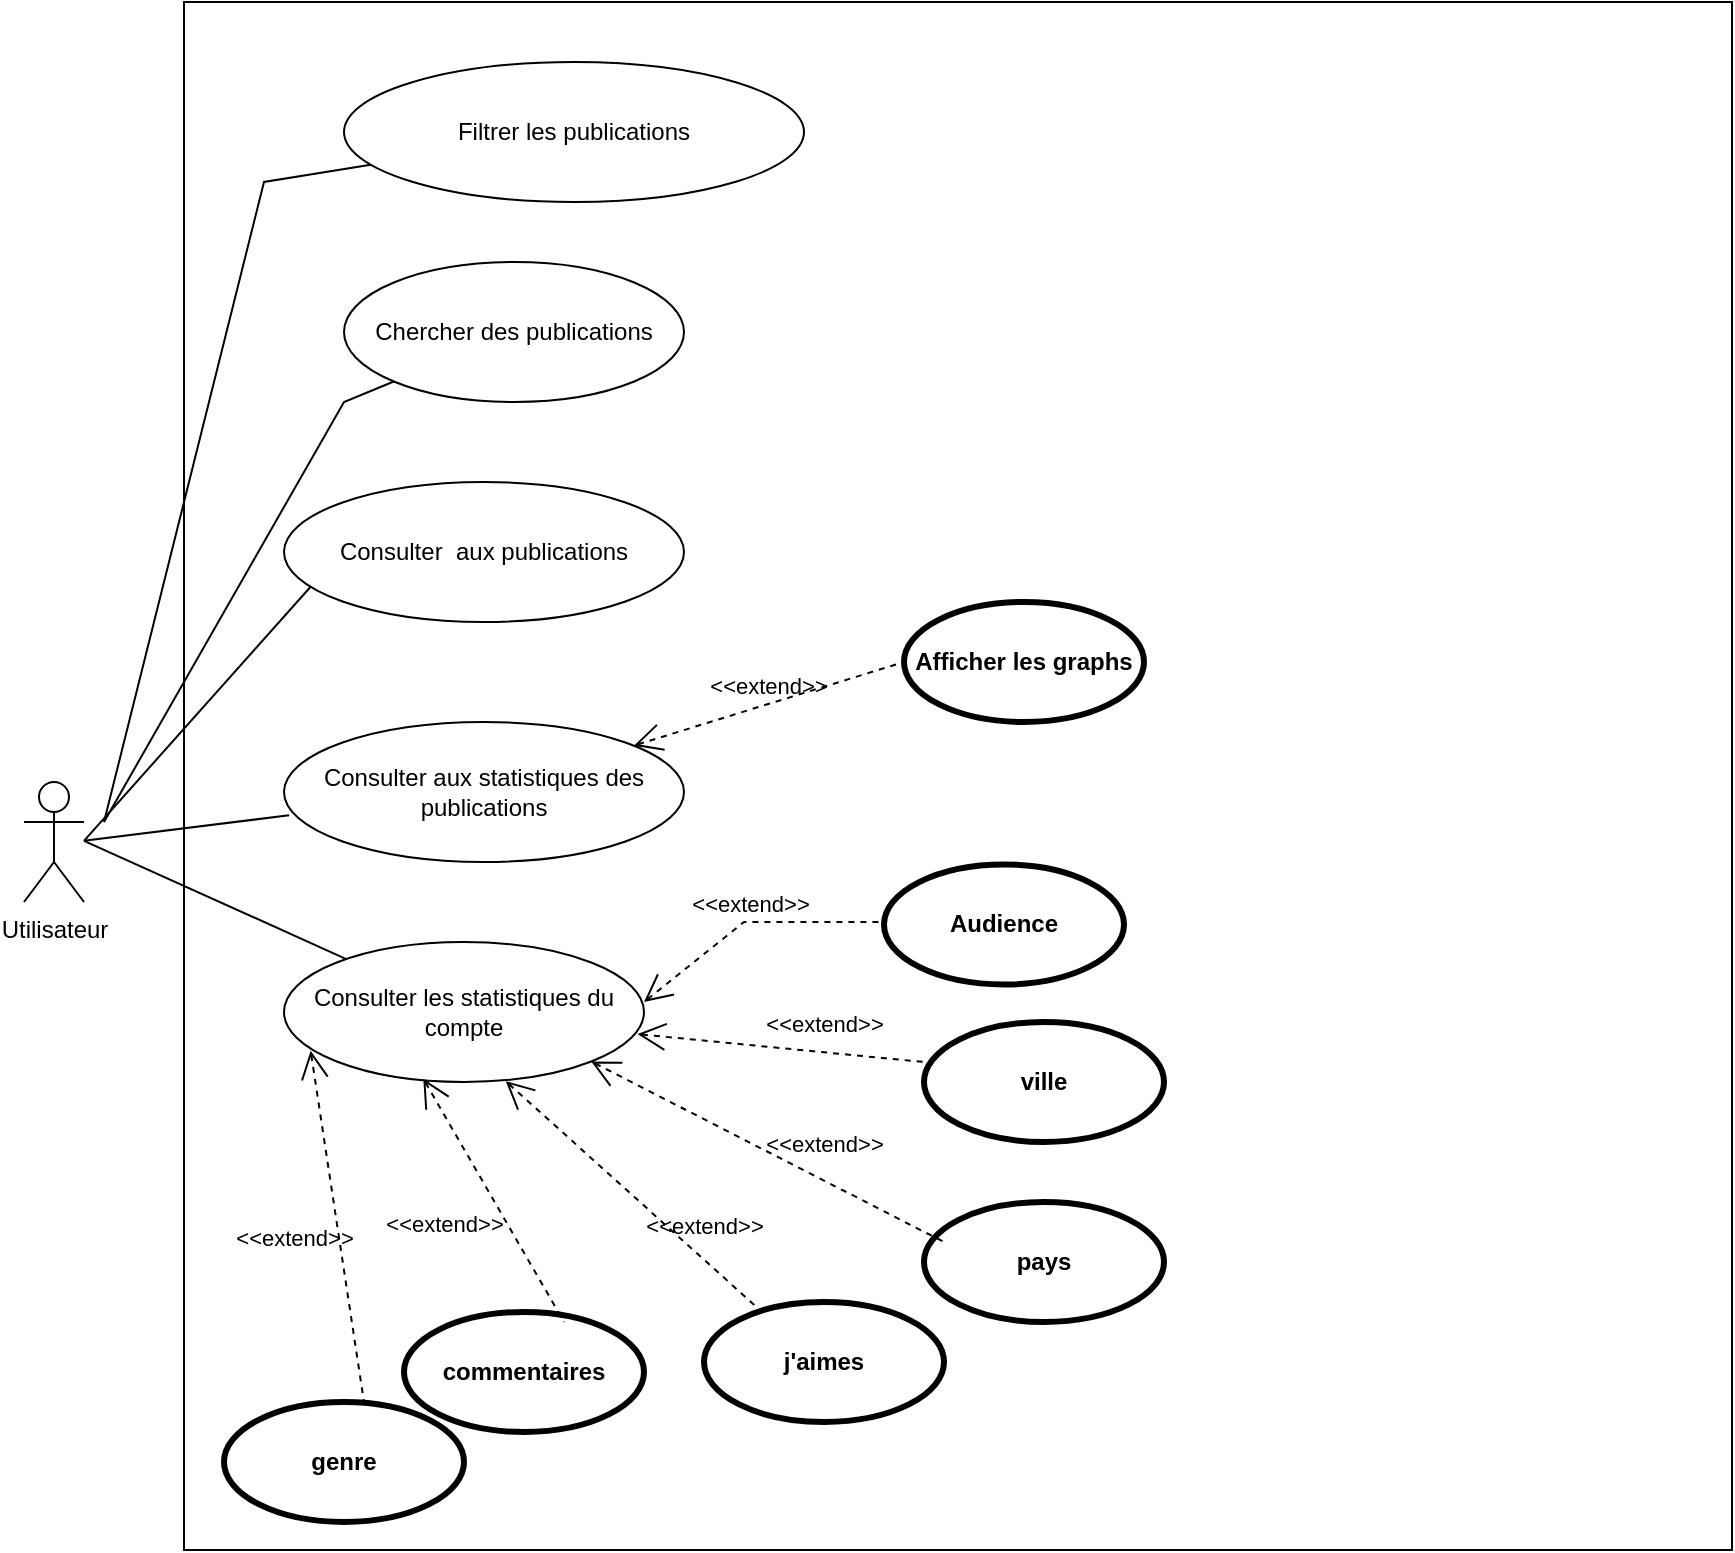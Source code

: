 <mxfile version="16.2.7" type="github">
  <diagram id="6NPVxZc6Zph17vFIf_1I" name="Page-1">
    <mxGraphModel dx="1123" dy="1875" grid="1" gridSize="10" guides="1" tooltips="1" connect="1" arrows="1" fold="1" page="1" pageScale="1" pageWidth="827" pageHeight="1169" math="0" shadow="0">
      <root>
        <mxCell id="0" />
        <mxCell id="1" parent="0" />
        <mxCell id="Uz0JHmNVNITLveVFGuAH-9" value="" style="whiteSpace=wrap;html=1;aspect=fixed;" vertex="1" parent="1">
          <mxGeometry x="220" y="-130" width="774" height="774" as="geometry" />
        </mxCell>
        <mxCell id="Uz0JHmNVNITLveVFGuAH-1" value="Utilisateur" style="shape=umlActor;html=1;verticalLabelPosition=bottom;verticalAlign=top;align=center;" vertex="1" parent="1">
          <mxGeometry x="140" y="260" width="30" height="60" as="geometry" />
        </mxCell>
        <mxCell id="Uz0JHmNVNITLveVFGuAH-3" value="Consulter les statistiques du compte" style="ellipse;whiteSpace=wrap;html=1;" vertex="1" parent="1">
          <mxGeometry x="270" y="340" width="180" height="70" as="geometry" />
        </mxCell>
        <mxCell id="Uz0JHmNVNITLveVFGuAH-6" value="Consulter aux statistiques des publications" style="ellipse;whiteSpace=wrap;html=1;" vertex="1" parent="1">
          <mxGeometry x="270" y="230" width="200" height="70" as="geometry" />
        </mxCell>
        <mxCell id="Uz0JHmNVNITLveVFGuAH-7" value="Consulter &amp;nbsp;aux publications" style="ellipse;whiteSpace=wrap;html=1;" vertex="1" parent="1">
          <mxGeometry x="270" y="110" width="200" height="70" as="geometry" />
        </mxCell>
        <mxCell id="Uz0JHmNVNITLveVFGuAH-11" value="&amp;lt;&amp;lt;extend&amp;gt;&amp;gt;" style="edgeStyle=none;html=1;startArrow=open;endArrow=none;startSize=12;verticalAlign=bottom;dashed=1;labelBackgroundColor=none;rounded=0;" edge="1" parent="1">
          <mxGeometry width="160" relative="1" as="geometry">
            <mxPoint x="450" y="370" as="sourcePoint" />
            <mxPoint x="570" y="330" as="targetPoint" />
            <Array as="points">
              <mxPoint x="500" y="330" />
            </Array>
          </mxGeometry>
        </mxCell>
        <mxCell id="Uz0JHmNVNITLveVFGuAH-12" value="Audience" style="shape=ellipse;html=1;strokeWidth=3;fontStyle=1;whiteSpace=wrap;align=center;perimeter=ellipsePerimeter;" vertex="1" parent="1">
          <mxGeometry x="570" y="301.25" width="120" height="60" as="geometry" />
        </mxCell>
        <mxCell id="Uz0JHmNVNITLveVFGuAH-14" value="ville" style="shape=ellipse;html=1;strokeWidth=3;fontStyle=1;whiteSpace=wrap;align=center;perimeter=ellipsePerimeter;" vertex="1" parent="1">
          <mxGeometry x="590" y="380" width="120" height="60" as="geometry" />
        </mxCell>
        <mxCell id="Uz0JHmNVNITLveVFGuAH-15" value="commentaires" style="shape=ellipse;html=1;strokeWidth=3;fontStyle=1;whiteSpace=wrap;align=center;perimeter=ellipsePerimeter;" vertex="1" parent="1">
          <mxGeometry x="330" y="525" width="120" height="60" as="geometry" />
        </mxCell>
        <mxCell id="Uz0JHmNVNITLveVFGuAH-16" value="j&#39;aimes" style="shape=ellipse;html=1;strokeWidth=3;fontStyle=1;whiteSpace=wrap;align=center;perimeter=ellipsePerimeter;" vertex="1" parent="1">
          <mxGeometry x="480" y="520" width="120" height="60" as="geometry" />
        </mxCell>
        <mxCell id="Uz0JHmNVNITLveVFGuAH-17" value="pays" style="shape=ellipse;html=1;strokeWidth=3;fontStyle=1;whiteSpace=wrap;align=center;perimeter=ellipsePerimeter;" vertex="1" parent="1">
          <mxGeometry x="590" y="470" width="120" height="60" as="geometry" />
        </mxCell>
        <mxCell id="Uz0JHmNVNITLveVFGuAH-18" value="&amp;lt;&amp;lt;extend&amp;gt;&amp;gt;" style="edgeStyle=none;html=1;startArrow=open;endArrow=none;startSize=12;verticalAlign=bottom;dashed=1;labelBackgroundColor=none;rounded=0;exitX=0.982;exitY=0.658;exitDx=0;exitDy=0;exitPerimeter=0;" edge="1" parent="1" source="Uz0JHmNVNITLveVFGuAH-3">
          <mxGeometry x="0.295" y="5" width="160" relative="1" as="geometry">
            <mxPoint x="430" y="400" as="sourcePoint" />
            <mxPoint x="590" y="400" as="targetPoint" />
            <mxPoint as="offset" />
          </mxGeometry>
        </mxCell>
        <mxCell id="Uz0JHmNVNITLveVFGuAH-19" value="&amp;lt;&amp;lt;extend&amp;gt;&amp;gt;" style="edgeStyle=none;html=1;startArrow=open;endArrow=none;startSize=12;verticalAlign=bottom;dashed=1;labelBackgroundColor=none;rounded=0;entryX=0.252;entryY=0.101;entryDx=0;entryDy=0;entryPerimeter=0;exitX=0.616;exitY=0.994;exitDx=0;exitDy=0;exitPerimeter=0;" edge="1" parent="1" source="Uz0JHmNVNITLveVFGuAH-3" target="Uz0JHmNVNITLveVFGuAH-16">
          <mxGeometry x="0.465" y="7" width="160" relative="1" as="geometry">
            <mxPoint x="340" y="470" as="sourcePoint" />
            <mxPoint x="500" y="470" as="targetPoint" />
            <mxPoint y="1" as="offset" />
          </mxGeometry>
        </mxCell>
        <mxCell id="Uz0JHmNVNITLveVFGuAH-20" value="&amp;lt;&amp;lt;extend&amp;gt;&amp;gt;" style="edgeStyle=none;html=1;startArrow=open;endArrow=none;startSize=12;verticalAlign=bottom;dashed=1;labelBackgroundColor=none;rounded=0;exitX=1;exitY=1;exitDx=0;exitDy=0;" edge="1" parent="1" source="Uz0JHmNVNITLveVFGuAH-3">
          <mxGeometry x="0.275" y="8" width="160" relative="1" as="geometry">
            <mxPoint x="440" y="490" as="sourcePoint" />
            <mxPoint x="600" y="490" as="targetPoint" />
            <mxPoint as="offset" />
          </mxGeometry>
        </mxCell>
        <mxCell id="Uz0JHmNVNITLveVFGuAH-21" value="&amp;lt;&amp;lt;extend&amp;gt;&amp;gt;" style="edgeStyle=none;html=1;startArrow=open;endArrow=none;startSize=12;verticalAlign=bottom;dashed=1;labelBackgroundColor=none;rounded=0;entryX=0.667;entryY=0.083;entryDx=0;entryDy=0;entryPerimeter=0;exitX=0.387;exitY=0.977;exitDx=0;exitDy=0;exitPerimeter=0;" edge="1" parent="1" source="Uz0JHmNVNITLveVFGuAH-3" target="Uz0JHmNVNITLveVFGuAH-15">
          <mxGeometry x="0.079" y="-32" width="160" relative="1" as="geometry">
            <mxPoint x="280" y="510" as="sourcePoint" />
            <mxPoint x="440" y="510" as="targetPoint" />
            <mxPoint as="offset" />
          </mxGeometry>
        </mxCell>
        <mxCell id="Uz0JHmNVNITLveVFGuAH-22" value="" style="edgeStyle=none;html=1;endArrow=none;verticalAlign=bottom;rounded=0;entryX=0.066;entryY=0.75;entryDx=0;entryDy=0;entryPerimeter=0;" edge="1" parent="1" target="Uz0JHmNVNITLveVFGuAH-7">
          <mxGeometry width="160" relative="1" as="geometry">
            <mxPoint x="170" y="289.41" as="sourcePoint" />
            <mxPoint x="330" y="289.41" as="targetPoint" />
          </mxGeometry>
        </mxCell>
        <mxCell id="Uz0JHmNVNITLveVFGuAH-23" value="" style="edgeStyle=none;html=1;endArrow=none;verticalAlign=bottom;rounded=0;entryX=0.013;entryY=0.666;entryDx=0;entryDy=0;entryPerimeter=0;" edge="1" parent="1" target="Uz0JHmNVNITLveVFGuAH-6">
          <mxGeometry width="160" relative="1" as="geometry">
            <mxPoint x="170" y="289.41" as="sourcePoint" />
            <mxPoint x="330" y="289.41" as="targetPoint" />
          </mxGeometry>
        </mxCell>
        <mxCell id="Uz0JHmNVNITLveVFGuAH-24" value="" style="edgeStyle=none;html=1;endArrow=none;verticalAlign=bottom;rounded=0;" edge="1" parent="1" target="Uz0JHmNVNITLveVFGuAH-3">
          <mxGeometry width="160" relative="1" as="geometry">
            <mxPoint x="170" y="289.41" as="sourcePoint" />
            <mxPoint x="330" y="289.41" as="targetPoint" />
          </mxGeometry>
        </mxCell>
        <mxCell id="Uz0JHmNVNITLveVFGuAH-25" value="genre" style="shape=ellipse;html=1;strokeWidth=3;fontStyle=1;whiteSpace=wrap;align=center;perimeter=ellipsePerimeter;" vertex="1" parent="1">
          <mxGeometry x="240" y="570" width="120" height="60" as="geometry" />
        </mxCell>
        <mxCell id="Uz0JHmNVNITLveVFGuAH-26" value="&amp;lt;&amp;lt;extend&amp;gt;&amp;gt;" style="edgeStyle=none;html=1;startArrow=open;endArrow=none;startSize=12;verticalAlign=bottom;dashed=1;labelBackgroundColor=none;rounded=0;exitX=0.074;exitY=0.776;exitDx=0;exitDy=0;exitPerimeter=0;" edge="1" parent="1" source="Uz0JHmNVNITLveVFGuAH-3">
          <mxGeometry x="0.128" y="-24" width="160" relative="1" as="geometry">
            <mxPoint x="160" y="610" as="sourcePoint" />
            <mxPoint x="310" y="570" as="targetPoint" />
            <mxPoint as="offset" />
          </mxGeometry>
        </mxCell>
        <mxCell id="Uz0JHmNVNITLveVFGuAH-27" value="Afficher les graphs" style="shape=ellipse;html=1;strokeWidth=3;fontStyle=1;whiteSpace=wrap;align=center;perimeter=ellipsePerimeter;" vertex="1" parent="1">
          <mxGeometry x="580" y="170" width="120" height="60" as="geometry" />
        </mxCell>
        <mxCell id="Uz0JHmNVNITLveVFGuAH-28" value="&amp;lt;&amp;lt;extend&amp;gt;&amp;gt;" style="edgeStyle=none;html=1;startArrow=open;endArrow=none;startSize=12;verticalAlign=bottom;dashed=1;labelBackgroundColor=none;rounded=0;" edge="1" parent="1" source="Uz0JHmNVNITLveVFGuAH-6">
          <mxGeometry width="160" relative="1" as="geometry">
            <mxPoint x="420" y="200" as="sourcePoint" />
            <mxPoint x="580" y="200" as="targetPoint" />
          </mxGeometry>
        </mxCell>
        <mxCell id="Uz0JHmNVNITLveVFGuAH-29" value="Chercher des publications" style="ellipse;whiteSpace=wrap;html=1;" vertex="1" parent="1">
          <mxGeometry x="300" width="170" height="70" as="geometry" />
        </mxCell>
        <mxCell id="Uz0JHmNVNITLveVFGuAH-30" value="" style="edgeStyle=none;html=1;endArrow=none;verticalAlign=bottom;rounded=0;entryX=0;entryY=1;entryDx=0;entryDy=0;" edge="1" parent="1" target="Uz0JHmNVNITLveVFGuAH-29">
          <mxGeometry width="160" relative="1" as="geometry">
            <mxPoint x="180" y="280" as="sourcePoint" />
            <mxPoint x="300" y="110" as="targetPoint" />
            <Array as="points">
              <mxPoint x="300" y="70" />
            </Array>
          </mxGeometry>
        </mxCell>
        <mxCell id="Uz0JHmNVNITLveVFGuAH-31" value="Filtrer les publications" style="ellipse;whiteSpace=wrap;html=1;" vertex="1" parent="1">
          <mxGeometry x="300" y="-100" width="230" height="70" as="geometry" />
        </mxCell>
        <mxCell id="Uz0JHmNVNITLveVFGuAH-32" value="" style="edgeStyle=none;html=1;endArrow=none;verticalAlign=bottom;rounded=0;" edge="1" parent="1" target="Uz0JHmNVNITLveVFGuAH-31">
          <mxGeometry width="160" relative="1" as="geometry">
            <mxPoint x="180" y="280" as="sourcePoint" />
            <mxPoint x="250" y="50" as="targetPoint" />
            <Array as="points">
              <mxPoint x="260" y="-40" />
            </Array>
          </mxGeometry>
        </mxCell>
      </root>
    </mxGraphModel>
  </diagram>
</mxfile>
